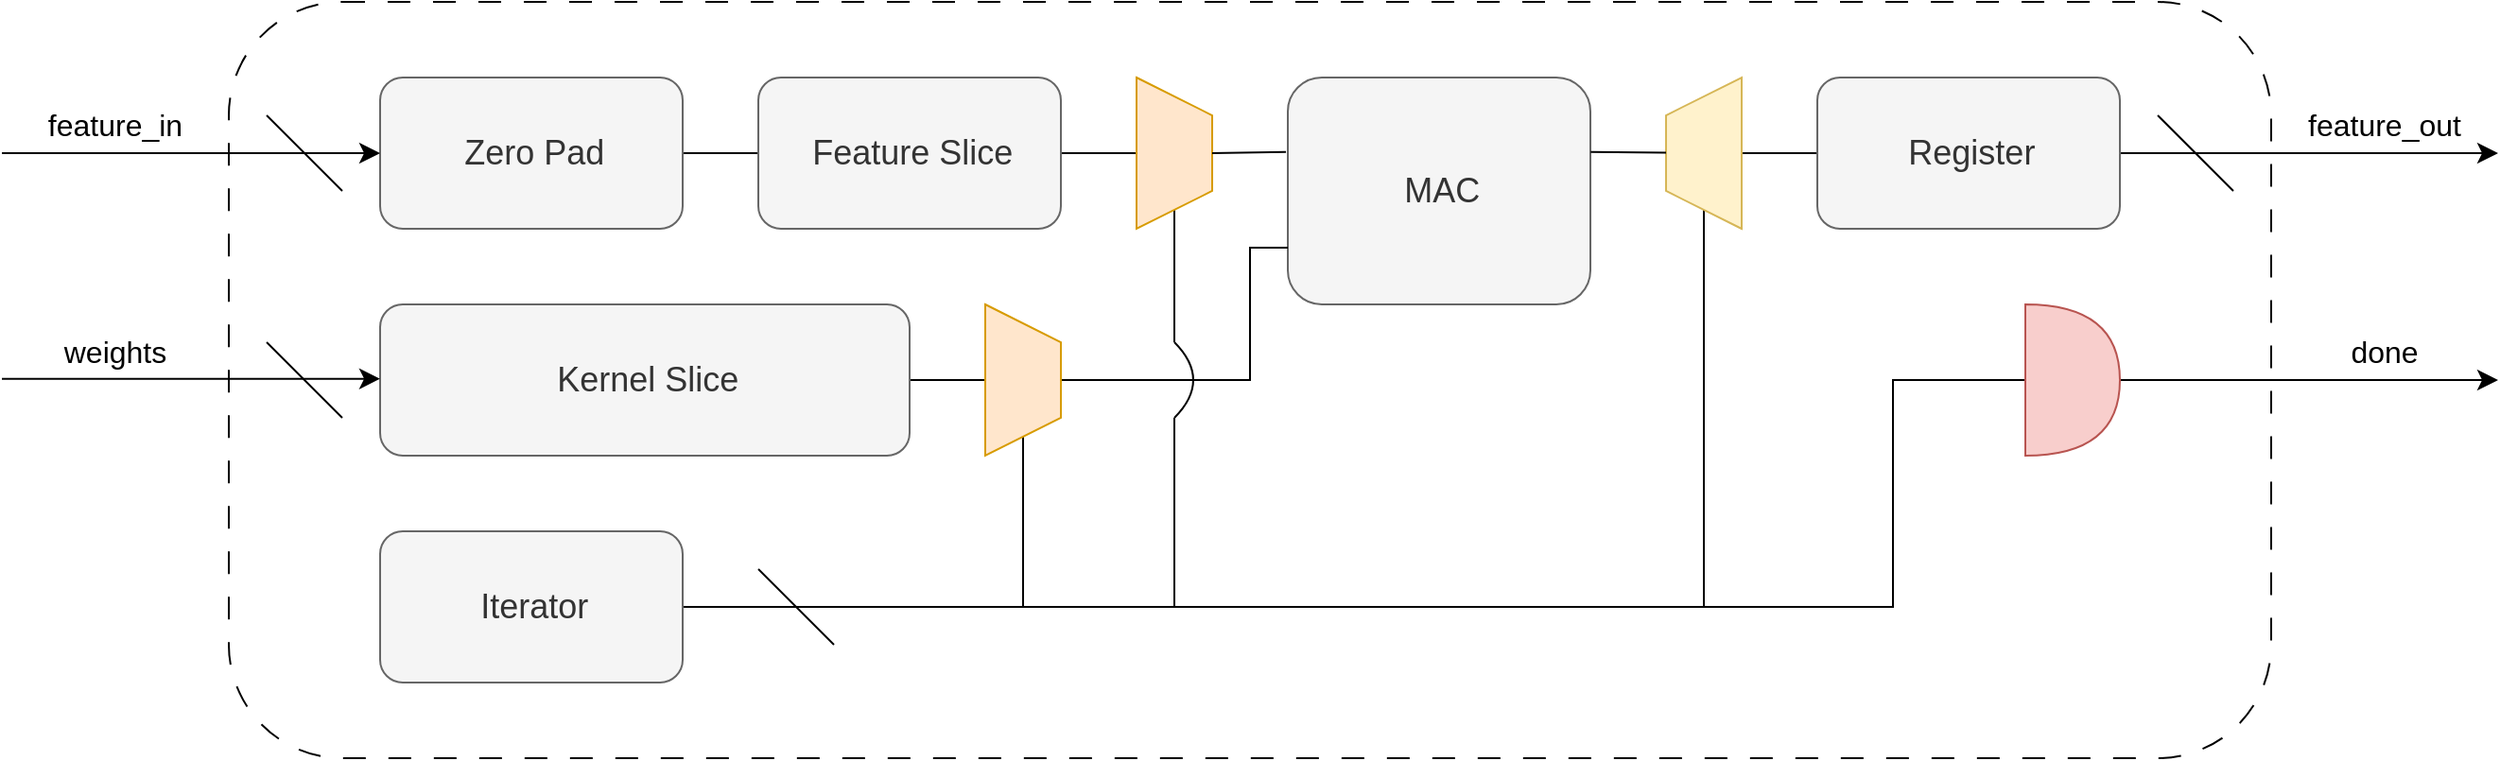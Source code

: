 <mxfile version="24.3.1" type="device">
  <diagram name="Page-1" id="yceja91vPHrbYUKH3JmQ">
    <mxGraphModel dx="2208" dy="1293" grid="1" gridSize="10" guides="1" tooltips="1" connect="1" arrows="1" fold="1" page="1" pageScale="1" pageWidth="850" pageHeight="1100" math="0" shadow="0">
      <root>
        <mxCell id="0" />
        <mxCell id="1" parent="0" />
        <mxCell id="ycgvH8pqKXfyrV55E14u-158" value="" style="rounded=1;whiteSpace=wrap;html=1;dashed=1;dashPattern=12 12;gradientColor=none;fillColor=none;" vertex="1" parent="1">
          <mxGeometry x="120" y="120" width="1080" height="400" as="geometry" />
        </mxCell>
        <mxCell id="ycgvH8pqKXfyrV55E14u-122" style="edgeStyle=none;curved=1;rounded=0;orthogonalLoop=1;jettySize=auto;html=1;exitX=1;exitY=0.5;exitDx=0;exitDy=0;entryX=0;entryY=0.5;entryDx=0;entryDy=0;fontSize=12;startSize=8;endSize=8;endArrow=none;endFill=0;" edge="1" parent="1" source="ycgvH8pqKXfyrV55E14u-110" target="ycgvH8pqKXfyrV55E14u-111">
          <mxGeometry relative="1" as="geometry" />
        </mxCell>
        <mxCell id="ycgvH8pqKXfyrV55E14u-110" value="&amp;nbsp;&lt;font style=&quot;font-size: 18px;&quot;&gt;Zero Pad&lt;/font&gt;" style="rounded=1;whiteSpace=wrap;html=1;fillColor=#f5f5f5;fontColor=#333333;strokeColor=#666666;" vertex="1" parent="1">
          <mxGeometry x="200" y="160" width="160" height="80" as="geometry" />
        </mxCell>
        <mxCell id="ycgvH8pqKXfyrV55E14u-123" style="edgeStyle=none;curved=1;rounded=0;orthogonalLoop=1;jettySize=auto;html=1;exitX=1;exitY=0.5;exitDx=0;exitDy=0;entryX=0.5;entryY=1;entryDx=0;entryDy=0;fontSize=12;startSize=8;endSize=8;endArrow=none;endFill=0;" edge="1" parent="1" source="ycgvH8pqKXfyrV55E14u-111" target="ycgvH8pqKXfyrV55E14u-114">
          <mxGeometry relative="1" as="geometry" />
        </mxCell>
        <mxCell id="ycgvH8pqKXfyrV55E14u-111" value="&amp;nbsp;&lt;font style=&quot;font-size: 18px;&quot;&gt;Feature Slice&lt;br&gt;&lt;/font&gt;" style="rounded=1;whiteSpace=wrap;html=1;fillColor=#f5f5f5;fontColor=#333333;strokeColor=#666666;" vertex="1" parent="1">
          <mxGeometry x="400" y="160" width="160" height="80" as="geometry" />
        </mxCell>
        <mxCell id="ycgvH8pqKXfyrV55E14u-134" style="edgeStyle=none;curved=0;rounded=0;orthogonalLoop=1;jettySize=auto;html=1;exitX=1;exitY=0.5;exitDx=0;exitDy=0;entryX=0.5;entryY=1;entryDx=0;entryDy=0;fontSize=12;startSize=8;endSize=8;endArrow=none;endFill=0;" edge="1" parent="1" source="ycgvH8pqKXfyrV55E14u-112" target="ycgvH8pqKXfyrV55E14u-118">
          <mxGeometry relative="1" as="geometry" />
        </mxCell>
        <mxCell id="ycgvH8pqKXfyrV55E14u-112" value="&amp;nbsp;&lt;font style=&quot;font-size: 18px;&quot;&gt;Kernel Slice&lt;br&gt;&lt;/font&gt;" style="rounded=1;whiteSpace=wrap;html=1;fillColor=#f5f5f5;fontColor=#333333;strokeColor=#666666;" vertex="1" parent="1">
          <mxGeometry x="200" y="280" width="280" height="80" as="geometry" />
        </mxCell>
        <mxCell id="ycgvH8pqKXfyrV55E14u-136" style="edgeStyle=none;curved=1;rounded=0;orthogonalLoop=1;jettySize=auto;html=1;exitX=1;exitY=0.5;exitDx=0;exitDy=0;fontSize=12;startSize=8;endSize=8;endArrow=none;endFill=0;" edge="1" parent="1" source="ycgvH8pqKXfyrV55E14u-114">
          <mxGeometry relative="1" as="geometry">
            <mxPoint x="620" y="300" as="targetPoint" />
          </mxGeometry>
        </mxCell>
        <mxCell id="ycgvH8pqKXfyrV55E14u-114" value="" style="shape=trapezoid;perimeter=trapezoidPerimeter;whiteSpace=wrap;html=1;fixedSize=1;rotation=90;fillColor=#ffe6cc;strokeColor=#d79b00;" vertex="1" parent="1">
          <mxGeometry x="580" y="180" width="80" height="40" as="geometry" />
        </mxCell>
        <mxCell id="ycgvH8pqKXfyrV55E14u-116" value="&amp;nbsp;&lt;font style=&quot;font-size: 18px;&quot;&gt;MAC&lt;br&gt;&lt;/font&gt;" style="rounded=1;whiteSpace=wrap;html=1;fillColor=#f5f5f5;fontColor=#333333;strokeColor=#666666;" vertex="1" parent="1">
          <mxGeometry x="680" y="160" width="160" height="120" as="geometry" />
        </mxCell>
        <mxCell id="ycgvH8pqKXfyrV55E14u-129" style="edgeStyle=none;curved=0;rounded=0;orthogonalLoop=1;jettySize=auto;html=1;exitX=1;exitY=0.5;exitDx=0;exitDy=0;fontSize=12;startSize=8;endSize=8;entryX=0;entryY=0.5;entryDx=0;entryDy=0;endArrow=none;endFill=0;" edge="1" parent="1" source="ycgvH8pqKXfyrV55E14u-117" target="ycgvH8pqKXfyrV55E14u-119">
          <mxGeometry relative="1" as="geometry">
            <mxPoint x="900" y="420" as="targetPoint" />
            <Array as="points">
              <mxPoint x="900" y="440" />
            </Array>
          </mxGeometry>
        </mxCell>
        <mxCell id="ycgvH8pqKXfyrV55E14u-117" value="&amp;nbsp;&lt;font style=&quot;font-size: 18px;&quot;&gt;Iterator&lt;br&gt;&lt;/font&gt;" style="rounded=1;whiteSpace=wrap;html=1;fillColor=#f5f5f5;fontColor=#333333;strokeColor=#666666;" vertex="1" parent="1">
          <mxGeometry x="200" y="400" width="160" height="80" as="geometry" />
        </mxCell>
        <mxCell id="ycgvH8pqKXfyrV55E14u-130" style="edgeStyle=none;curved=1;rounded=0;orthogonalLoop=1;jettySize=auto;html=1;fontSize=12;startSize=8;endSize=8;endArrow=none;endFill=0;" edge="1" parent="1" source="ycgvH8pqKXfyrV55E14u-118">
          <mxGeometry relative="1" as="geometry">
            <mxPoint x="540" y="440" as="targetPoint" />
          </mxGeometry>
        </mxCell>
        <mxCell id="ycgvH8pqKXfyrV55E14u-135" style="edgeStyle=none;curved=0;rounded=0;orthogonalLoop=1;jettySize=auto;html=1;exitX=0.5;exitY=0;exitDx=0;exitDy=0;entryX=0;entryY=0.75;entryDx=0;entryDy=0;fontSize=12;startSize=8;endSize=8;endArrow=none;endFill=0;" edge="1" parent="1" source="ycgvH8pqKXfyrV55E14u-118" target="ycgvH8pqKXfyrV55E14u-116">
          <mxGeometry relative="1" as="geometry">
            <Array as="points">
              <mxPoint x="660" y="320" />
              <mxPoint x="660" y="250" />
            </Array>
          </mxGeometry>
        </mxCell>
        <mxCell id="ycgvH8pqKXfyrV55E14u-118" value="" style="shape=trapezoid;perimeter=trapezoidPerimeter;whiteSpace=wrap;html=1;fixedSize=1;rotation=90;fillColor=#ffe6cc;strokeColor=#d79b00;" vertex="1" parent="1">
          <mxGeometry x="500" y="300" width="80" height="40" as="geometry" />
        </mxCell>
        <mxCell id="ycgvH8pqKXfyrV55E14u-126" style="edgeStyle=none;curved=1;rounded=0;orthogonalLoop=1;jettySize=auto;html=1;exitX=0.5;exitY=1;exitDx=0;exitDy=0;entryX=0;entryY=0.5;entryDx=0;entryDy=0;fontSize=12;startSize=8;endSize=8;endArrow=none;endFill=0;" edge="1" parent="1" source="ycgvH8pqKXfyrV55E14u-119" target="ycgvH8pqKXfyrV55E14u-120">
          <mxGeometry relative="1" as="geometry" />
        </mxCell>
        <mxCell id="ycgvH8pqKXfyrV55E14u-119" value="" style="shape=trapezoid;perimeter=trapezoidPerimeter;whiteSpace=wrap;html=1;fixedSize=1;rotation=-90;fillColor=#fff2cc;strokeColor=#d6b656;" vertex="1" parent="1">
          <mxGeometry x="860" y="180" width="80" height="40" as="geometry" />
        </mxCell>
        <mxCell id="ycgvH8pqKXfyrV55E14u-127" style="edgeStyle=none;curved=1;rounded=0;orthogonalLoop=1;jettySize=auto;html=1;exitX=1;exitY=0.5;exitDx=0;exitDy=0;fontSize=12;startSize=8;endSize=8;" edge="1" parent="1" source="ycgvH8pqKXfyrV55E14u-120">
          <mxGeometry relative="1" as="geometry">
            <mxPoint x="1320" y="200" as="targetPoint" />
          </mxGeometry>
        </mxCell>
        <mxCell id="ycgvH8pqKXfyrV55E14u-120" value="&amp;nbsp;&lt;font style=&quot;font-size: 18px;&quot;&gt;Register&lt;br&gt;&lt;/font&gt;" style="rounded=1;whiteSpace=wrap;html=1;fillColor=#f5f5f5;fontColor=#333333;strokeColor=#666666;" vertex="1" parent="1">
          <mxGeometry x="960" y="160" width="160" height="80" as="geometry" />
        </mxCell>
        <mxCell id="ycgvH8pqKXfyrV55E14u-128" style="edgeStyle=none;curved=1;rounded=0;orthogonalLoop=1;jettySize=auto;html=1;fontSize=12;startSize=8;endSize=8;" edge="1" parent="1" source="ycgvH8pqKXfyrV55E14u-121">
          <mxGeometry relative="1" as="geometry">
            <mxPoint x="1320" y="320" as="targetPoint" />
          </mxGeometry>
        </mxCell>
        <mxCell id="ycgvH8pqKXfyrV55E14u-159" style="edgeStyle=none;curved=0;rounded=0;orthogonalLoop=1;jettySize=auto;html=1;fontSize=12;startSize=8;endSize=8;endArrow=none;endFill=0;exitX=0;exitY=0.5;exitDx=0;exitDy=0;exitPerimeter=0;" edge="1" parent="1" source="ycgvH8pqKXfyrV55E14u-121">
          <mxGeometry relative="1" as="geometry">
            <mxPoint x="900" y="440" as="targetPoint" />
            <Array as="points">
              <mxPoint x="1000" y="320" />
              <mxPoint x="1000" y="440" />
            </Array>
          </mxGeometry>
        </mxCell>
        <mxCell id="ycgvH8pqKXfyrV55E14u-121" value="" style="shape=or;whiteSpace=wrap;html=1;fillColor=#f8cecc;strokeColor=#b85450;" vertex="1" parent="1">
          <mxGeometry x="1070" y="280" width="50" height="80" as="geometry" />
        </mxCell>
        <mxCell id="ycgvH8pqKXfyrV55E14u-132" style="edgeStyle=none;curved=1;rounded=0;orthogonalLoop=1;jettySize=auto;html=1;entryX=1.001;entryY=0.328;entryDx=0;entryDy=0;entryPerimeter=0;fontSize=12;startSize=8;endSize=8;endArrow=none;endFill=0;" edge="1" parent="1" source="ycgvH8pqKXfyrV55E14u-119" target="ycgvH8pqKXfyrV55E14u-116">
          <mxGeometry relative="1" as="geometry" />
        </mxCell>
        <mxCell id="ycgvH8pqKXfyrV55E14u-133" style="edgeStyle=none;curved=0;rounded=0;orthogonalLoop=1;jettySize=auto;html=1;exitX=0.5;exitY=0;exitDx=0;exitDy=0;entryX=-0.006;entryY=0.328;entryDx=0;entryDy=0;entryPerimeter=0;fontSize=12;startSize=8;endSize=8;endArrow=none;endFill=0;" edge="1" parent="1" source="ycgvH8pqKXfyrV55E14u-114" target="ycgvH8pqKXfyrV55E14u-116">
          <mxGeometry relative="1" as="geometry" />
        </mxCell>
        <mxCell id="ycgvH8pqKXfyrV55E14u-139" value="" style="endArrow=none;html=1;rounded=0;fontSize=12;startSize=8;endSize=8;curved=1;" edge="1" parent="1">
          <mxGeometry width="50" height="50" relative="1" as="geometry">
            <mxPoint x="620" y="440" as="sourcePoint" />
            <mxPoint x="620" y="340" as="targetPoint" />
          </mxGeometry>
        </mxCell>
        <mxCell id="ycgvH8pqKXfyrV55E14u-140" value="" style="endArrow=none;html=1;rounded=0;fontSize=12;startSize=8;endSize=8;curved=1;" edge="1" parent="1">
          <mxGeometry width="50" height="50" relative="1" as="geometry">
            <mxPoint x="620" y="340" as="sourcePoint" />
            <mxPoint x="620" y="300" as="targetPoint" />
            <Array as="points">
              <mxPoint x="640" y="320" />
            </Array>
          </mxGeometry>
        </mxCell>
        <mxCell id="ycgvH8pqKXfyrV55E14u-141" value="" style="endArrow=classic;html=1;rounded=0;fontSize=12;startSize=8;endSize=8;curved=1;entryX=0;entryY=0.5;entryDx=0;entryDy=0;" edge="1" parent="1" target="ycgvH8pqKXfyrV55E14u-110">
          <mxGeometry width="50" height="50" relative="1" as="geometry">
            <mxPoint y="200" as="sourcePoint" />
            <mxPoint x="150" y="190" as="targetPoint" />
          </mxGeometry>
        </mxCell>
        <mxCell id="ycgvH8pqKXfyrV55E14u-142" value="" style="endArrow=classic;html=1;rounded=0;fontSize=12;startSize=8;endSize=8;curved=1;entryX=0;entryY=0.5;entryDx=0;entryDy=0;" edge="1" parent="1">
          <mxGeometry width="50" height="50" relative="1" as="geometry">
            <mxPoint y="319.33" as="sourcePoint" />
            <mxPoint x="200" y="319.33" as="targetPoint" />
          </mxGeometry>
        </mxCell>
        <mxCell id="ycgvH8pqKXfyrV55E14u-143" value="" style="endArrow=none;html=1;rounded=0;fontSize=12;startSize=8;endSize=8;curved=1;" edge="1" parent="1">
          <mxGeometry width="50" height="50" relative="1" as="geometry">
            <mxPoint x="400" y="420" as="sourcePoint" />
            <mxPoint x="440" y="460" as="targetPoint" />
          </mxGeometry>
        </mxCell>
        <mxCell id="ycgvH8pqKXfyrV55E14u-148" value="" style="endArrow=none;html=1;rounded=0;fontSize=12;startSize=8;endSize=8;curved=1;" edge="1" parent="1">
          <mxGeometry width="50" height="50" relative="1" as="geometry">
            <mxPoint x="140" y="300" as="sourcePoint" />
            <mxPoint x="180" y="340" as="targetPoint" />
          </mxGeometry>
        </mxCell>
        <mxCell id="ycgvH8pqKXfyrV55E14u-149" value="" style="endArrow=none;html=1;rounded=0;fontSize=12;startSize=8;endSize=8;curved=1;" edge="1" parent="1">
          <mxGeometry width="50" height="50" relative="1" as="geometry">
            <mxPoint x="140" y="180" as="sourcePoint" />
            <mxPoint x="180" y="220" as="targetPoint" />
          </mxGeometry>
        </mxCell>
        <mxCell id="ycgvH8pqKXfyrV55E14u-150" value="" style="endArrow=none;html=1;rounded=0;fontSize=12;startSize=8;endSize=8;curved=1;" edge="1" parent="1">
          <mxGeometry width="50" height="50" relative="1" as="geometry">
            <mxPoint x="1140" y="180" as="sourcePoint" />
            <mxPoint x="1180" y="220" as="targetPoint" />
          </mxGeometry>
        </mxCell>
        <mxCell id="ycgvH8pqKXfyrV55E14u-151" value="done" style="text;html=1;align=center;verticalAlign=middle;whiteSpace=wrap;rounded=0;fontSize=16;" vertex="1" parent="1">
          <mxGeometry x="1200" y="290" width="120" height="30" as="geometry" />
        </mxCell>
        <mxCell id="ycgvH8pqKXfyrV55E14u-152" value="feature_out" style="text;html=1;align=center;verticalAlign=middle;whiteSpace=wrap;rounded=0;fontSize=16;" vertex="1" parent="1">
          <mxGeometry x="1200" y="170" width="120" height="30" as="geometry" />
        </mxCell>
        <mxCell id="ycgvH8pqKXfyrV55E14u-155" value="feature_in" style="text;html=1;align=center;verticalAlign=middle;whiteSpace=wrap;rounded=0;fontSize=16;" vertex="1" parent="1">
          <mxGeometry y="170" width="120" height="30" as="geometry" />
        </mxCell>
        <mxCell id="ycgvH8pqKXfyrV55E14u-157" value="weights" style="text;html=1;align=center;verticalAlign=middle;whiteSpace=wrap;rounded=0;fontSize=16;" vertex="1" parent="1">
          <mxGeometry y="290" width="120" height="30" as="geometry" />
        </mxCell>
      </root>
    </mxGraphModel>
  </diagram>
</mxfile>
